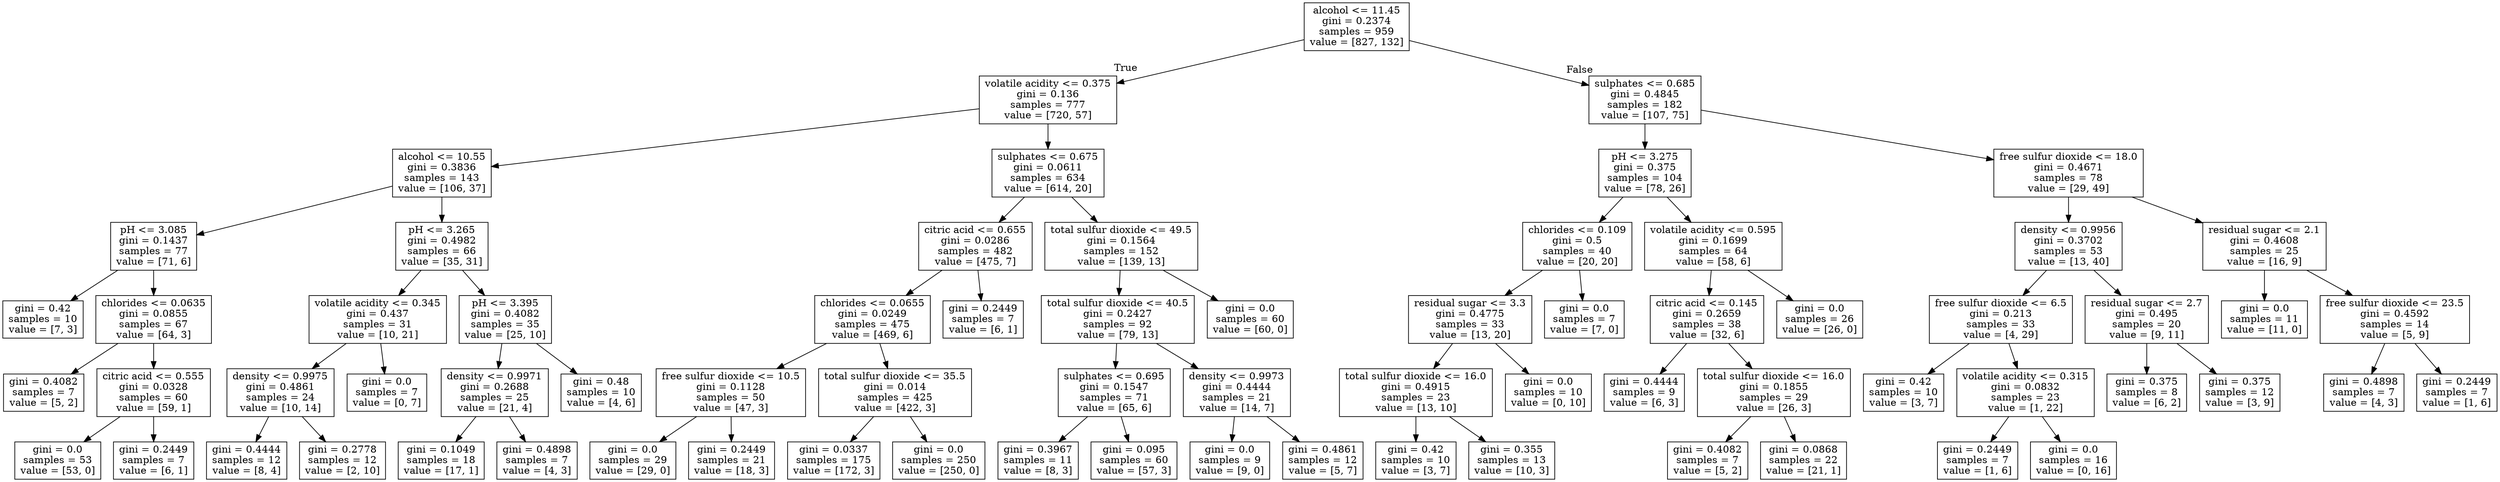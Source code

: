 digraph Tree {
node [shape=box] ;
0 [label="alcohol <= 11.45\ngini = 0.2374\nsamples = 959\nvalue = [827, 132]"] ;
1 [label="volatile acidity <= 0.375\ngini = 0.136\nsamples = 777\nvalue = [720, 57]"] ;
0 -> 1 [labeldistance=2.5, labelangle=45, headlabel="True"] ;
2 [label="alcohol <= 10.55\ngini = 0.3836\nsamples = 143\nvalue = [106, 37]"] ;
1 -> 2 ;
3 [label="pH <= 3.085\ngini = 0.1437\nsamples = 77\nvalue = [71, 6]"] ;
2 -> 3 ;
4 [label="gini = 0.42\nsamples = 10\nvalue = [7, 3]"] ;
3 -> 4 ;
5 [label="chlorides <= 0.0635\ngini = 0.0855\nsamples = 67\nvalue = [64, 3]"] ;
3 -> 5 ;
6 [label="gini = 0.4082\nsamples = 7\nvalue = [5, 2]"] ;
5 -> 6 ;
7 [label="citric acid <= 0.555\ngini = 0.0328\nsamples = 60\nvalue = [59, 1]"] ;
5 -> 7 ;
8 [label="gini = 0.0\nsamples = 53\nvalue = [53, 0]"] ;
7 -> 8 ;
9 [label="gini = 0.2449\nsamples = 7\nvalue = [6, 1]"] ;
7 -> 9 ;
10 [label="pH <= 3.265\ngini = 0.4982\nsamples = 66\nvalue = [35, 31]"] ;
2 -> 10 ;
11 [label="volatile acidity <= 0.345\ngini = 0.437\nsamples = 31\nvalue = [10, 21]"] ;
10 -> 11 ;
12 [label="density <= 0.9975\ngini = 0.4861\nsamples = 24\nvalue = [10, 14]"] ;
11 -> 12 ;
13 [label="gini = 0.4444\nsamples = 12\nvalue = [8, 4]"] ;
12 -> 13 ;
14 [label="gini = 0.2778\nsamples = 12\nvalue = [2, 10]"] ;
12 -> 14 ;
15 [label="gini = 0.0\nsamples = 7\nvalue = [0, 7]"] ;
11 -> 15 ;
16 [label="pH <= 3.395\ngini = 0.4082\nsamples = 35\nvalue = [25, 10]"] ;
10 -> 16 ;
17 [label="density <= 0.9971\ngini = 0.2688\nsamples = 25\nvalue = [21, 4]"] ;
16 -> 17 ;
18 [label="gini = 0.1049\nsamples = 18\nvalue = [17, 1]"] ;
17 -> 18 ;
19 [label="gini = 0.4898\nsamples = 7\nvalue = [4, 3]"] ;
17 -> 19 ;
20 [label="gini = 0.48\nsamples = 10\nvalue = [4, 6]"] ;
16 -> 20 ;
21 [label="sulphates <= 0.675\ngini = 0.0611\nsamples = 634\nvalue = [614, 20]"] ;
1 -> 21 ;
22 [label="citric acid <= 0.655\ngini = 0.0286\nsamples = 482\nvalue = [475, 7]"] ;
21 -> 22 ;
23 [label="chlorides <= 0.0655\ngini = 0.0249\nsamples = 475\nvalue = [469, 6]"] ;
22 -> 23 ;
24 [label="free sulfur dioxide <= 10.5\ngini = 0.1128\nsamples = 50\nvalue = [47, 3]"] ;
23 -> 24 ;
25 [label="gini = 0.0\nsamples = 29\nvalue = [29, 0]"] ;
24 -> 25 ;
26 [label="gini = 0.2449\nsamples = 21\nvalue = [18, 3]"] ;
24 -> 26 ;
27 [label="total sulfur dioxide <= 35.5\ngini = 0.014\nsamples = 425\nvalue = [422, 3]"] ;
23 -> 27 ;
28 [label="gini = 0.0337\nsamples = 175\nvalue = [172, 3]"] ;
27 -> 28 ;
29 [label="gini = 0.0\nsamples = 250\nvalue = [250, 0]"] ;
27 -> 29 ;
30 [label="gini = 0.2449\nsamples = 7\nvalue = [6, 1]"] ;
22 -> 30 ;
31 [label="total sulfur dioxide <= 49.5\ngini = 0.1564\nsamples = 152\nvalue = [139, 13]"] ;
21 -> 31 ;
32 [label="total sulfur dioxide <= 40.5\ngini = 0.2427\nsamples = 92\nvalue = [79, 13]"] ;
31 -> 32 ;
33 [label="sulphates <= 0.695\ngini = 0.1547\nsamples = 71\nvalue = [65, 6]"] ;
32 -> 33 ;
34 [label="gini = 0.3967\nsamples = 11\nvalue = [8, 3]"] ;
33 -> 34 ;
35 [label="gini = 0.095\nsamples = 60\nvalue = [57, 3]"] ;
33 -> 35 ;
36 [label="density <= 0.9973\ngini = 0.4444\nsamples = 21\nvalue = [14, 7]"] ;
32 -> 36 ;
37 [label="gini = 0.0\nsamples = 9\nvalue = [9, 0]"] ;
36 -> 37 ;
38 [label="gini = 0.4861\nsamples = 12\nvalue = [5, 7]"] ;
36 -> 38 ;
39 [label="gini = 0.0\nsamples = 60\nvalue = [60, 0]"] ;
31 -> 39 ;
40 [label="sulphates <= 0.685\ngini = 0.4845\nsamples = 182\nvalue = [107, 75]"] ;
0 -> 40 [labeldistance=2.5, labelangle=-45, headlabel="False"] ;
41 [label="pH <= 3.275\ngini = 0.375\nsamples = 104\nvalue = [78, 26]"] ;
40 -> 41 ;
42 [label="chlorides <= 0.109\ngini = 0.5\nsamples = 40\nvalue = [20, 20]"] ;
41 -> 42 ;
43 [label="residual sugar <= 3.3\ngini = 0.4775\nsamples = 33\nvalue = [13, 20]"] ;
42 -> 43 ;
44 [label="total sulfur dioxide <= 16.0\ngini = 0.4915\nsamples = 23\nvalue = [13, 10]"] ;
43 -> 44 ;
45 [label="gini = 0.42\nsamples = 10\nvalue = [3, 7]"] ;
44 -> 45 ;
46 [label="gini = 0.355\nsamples = 13\nvalue = [10, 3]"] ;
44 -> 46 ;
47 [label="gini = 0.0\nsamples = 10\nvalue = [0, 10]"] ;
43 -> 47 ;
48 [label="gini = 0.0\nsamples = 7\nvalue = [7, 0]"] ;
42 -> 48 ;
49 [label="volatile acidity <= 0.595\ngini = 0.1699\nsamples = 64\nvalue = [58, 6]"] ;
41 -> 49 ;
50 [label="citric acid <= 0.145\ngini = 0.2659\nsamples = 38\nvalue = [32, 6]"] ;
49 -> 50 ;
51 [label="gini = 0.4444\nsamples = 9\nvalue = [6, 3]"] ;
50 -> 51 ;
52 [label="total sulfur dioxide <= 16.0\ngini = 0.1855\nsamples = 29\nvalue = [26, 3]"] ;
50 -> 52 ;
53 [label="gini = 0.4082\nsamples = 7\nvalue = [5, 2]"] ;
52 -> 53 ;
54 [label="gini = 0.0868\nsamples = 22\nvalue = [21, 1]"] ;
52 -> 54 ;
55 [label="gini = 0.0\nsamples = 26\nvalue = [26, 0]"] ;
49 -> 55 ;
56 [label="free sulfur dioxide <= 18.0\ngini = 0.4671\nsamples = 78\nvalue = [29, 49]"] ;
40 -> 56 ;
57 [label="density <= 0.9956\ngini = 0.3702\nsamples = 53\nvalue = [13, 40]"] ;
56 -> 57 ;
58 [label="free sulfur dioxide <= 6.5\ngini = 0.213\nsamples = 33\nvalue = [4, 29]"] ;
57 -> 58 ;
59 [label="gini = 0.42\nsamples = 10\nvalue = [3, 7]"] ;
58 -> 59 ;
60 [label="volatile acidity <= 0.315\ngini = 0.0832\nsamples = 23\nvalue = [1, 22]"] ;
58 -> 60 ;
61 [label="gini = 0.2449\nsamples = 7\nvalue = [1, 6]"] ;
60 -> 61 ;
62 [label="gini = 0.0\nsamples = 16\nvalue = [0, 16]"] ;
60 -> 62 ;
63 [label="residual sugar <= 2.7\ngini = 0.495\nsamples = 20\nvalue = [9, 11]"] ;
57 -> 63 ;
64 [label="gini = 0.375\nsamples = 8\nvalue = [6, 2]"] ;
63 -> 64 ;
65 [label="gini = 0.375\nsamples = 12\nvalue = [3, 9]"] ;
63 -> 65 ;
66 [label="residual sugar <= 2.1\ngini = 0.4608\nsamples = 25\nvalue = [16, 9]"] ;
56 -> 66 ;
67 [label="gini = 0.0\nsamples = 11\nvalue = [11, 0]"] ;
66 -> 67 ;
68 [label="free sulfur dioxide <= 23.5\ngini = 0.4592\nsamples = 14\nvalue = [5, 9]"] ;
66 -> 68 ;
69 [label="gini = 0.4898\nsamples = 7\nvalue = [4, 3]"] ;
68 -> 69 ;
70 [label="gini = 0.2449\nsamples = 7\nvalue = [1, 6]"] ;
68 -> 70 ;
}